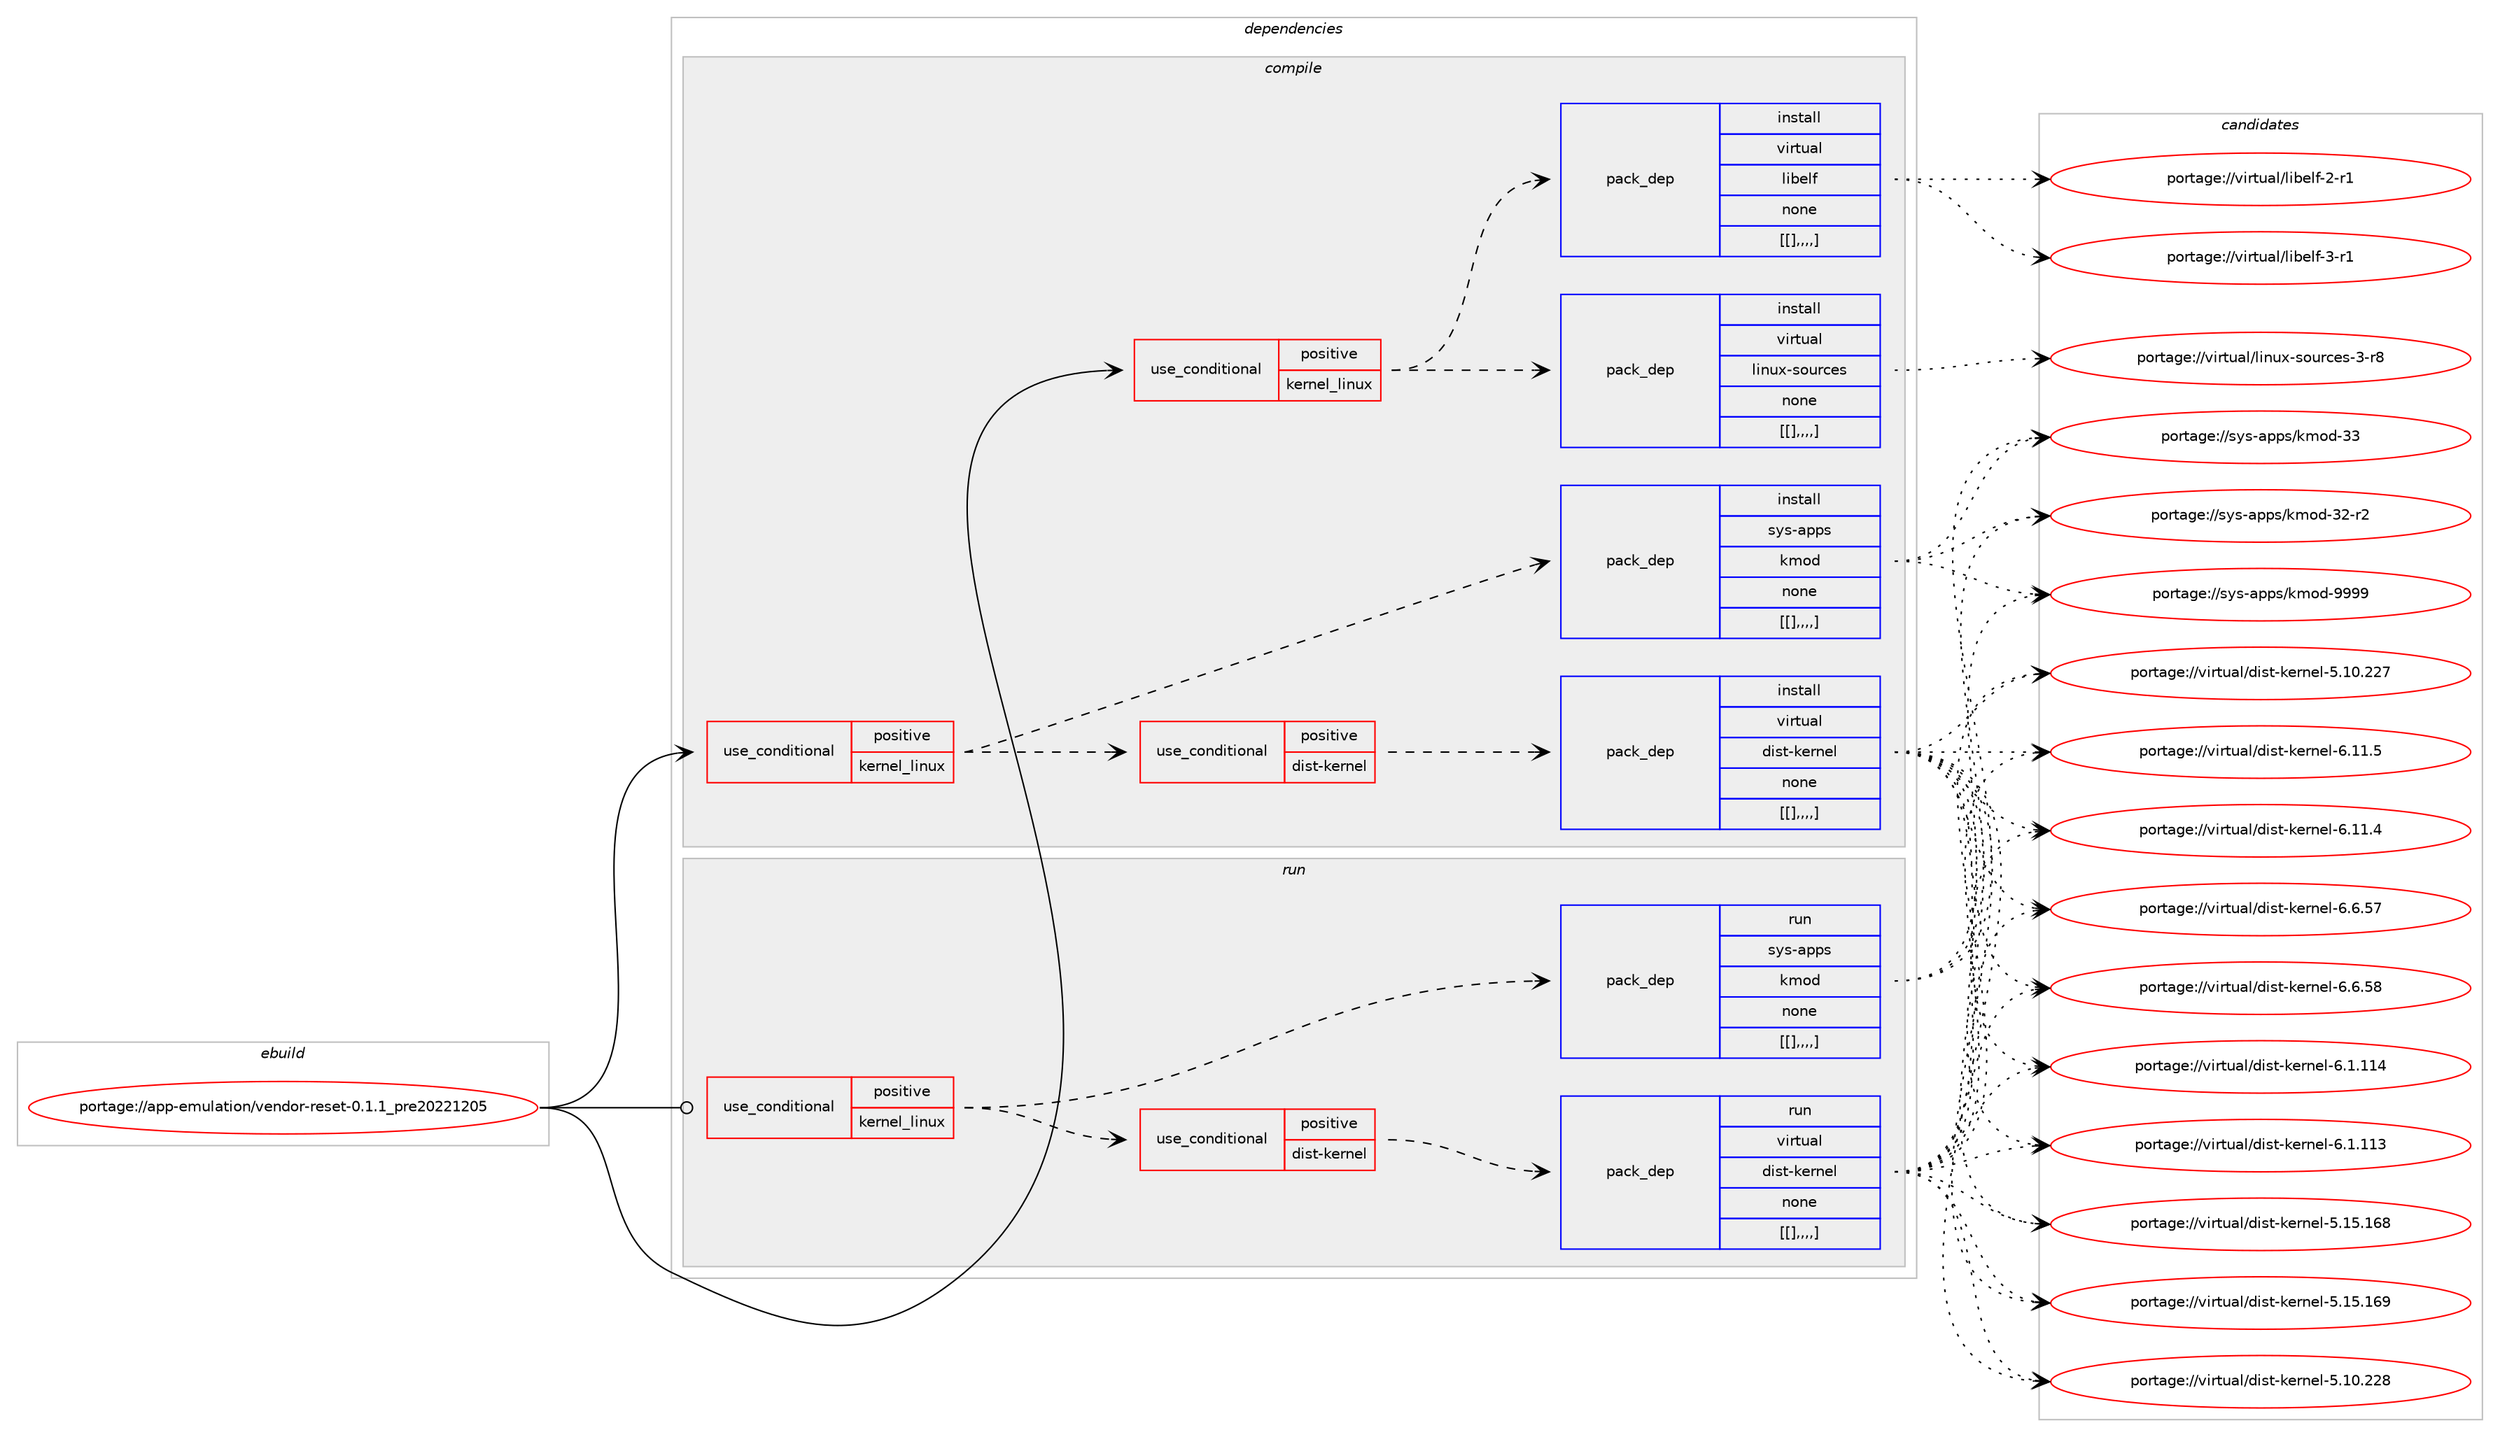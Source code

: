 digraph prolog {

# *************
# Graph options
# *************

newrank=true;
concentrate=true;
compound=true;
graph [rankdir=LR,fontname=Helvetica,fontsize=10,ranksep=1.5];#, ranksep=2.5, nodesep=0.2];
edge  [arrowhead=vee];
node  [fontname=Helvetica,fontsize=10];

# **********
# The ebuild
# **********

subgraph cluster_leftcol {
color=gray;
label=<<i>ebuild</i>>;
id [label="portage://app-emulation/vendor-reset-0.1.1_pre20221205", color=red, width=4, href="../app-emulation/vendor-reset-0.1.1_pre20221205.svg"];
}

# ****************
# The dependencies
# ****************

subgraph cluster_midcol {
color=gray;
label=<<i>dependencies</i>>;
subgraph cluster_compile {
fillcolor="#eeeeee";
style=filled;
label=<<i>compile</i>>;
subgraph cond7349 {
dependency26478 [label=<<TABLE BORDER="0" CELLBORDER="1" CELLSPACING="0" CELLPADDING="4"><TR><TD ROWSPAN="3" CELLPADDING="10">use_conditional</TD></TR><TR><TD>positive</TD></TR><TR><TD>kernel_linux</TD></TR></TABLE>>, shape=none, color=red];
subgraph pack18997 {
dependency26598 [label=<<TABLE BORDER="0" CELLBORDER="1" CELLSPACING="0" CELLPADDING="4" WIDTH="220"><TR><TD ROWSPAN="6" CELLPADDING="30">pack_dep</TD></TR><TR><TD WIDTH="110">install</TD></TR><TR><TD>sys-apps</TD></TR><TR><TD>kmod</TD></TR><TR><TD>none</TD></TR><TR><TD>[[],,,,]</TD></TR></TABLE>>, shape=none, color=blue];
}
dependency26478:e -> dependency26598:w [weight=20,style="dashed",arrowhead="vee"];
subgraph cond7393 {
dependency26624 [label=<<TABLE BORDER="0" CELLBORDER="1" CELLSPACING="0" CELLPADDING="4"><TR><TD ROWSPAN="3" CELLPADDING="10">use_conditional</TD></TR><TR><TD>positive</TD></TR><TR><TD>dist-kernel</TD></TR></TABLE>>, shape=none, color=red];
subgraph pack19082 {
dependency26638 [label=<<TABLE BORDER="0" CELLBORDER="1" CELLSPACING="0" CELLPADDING="4" WIDTH="220"><TR><TD ROWSPAN="6" CELLPADDING="30">pack_dep</TD></TR><TR><TD WIDTH="110">install</TD></TR><TR><TD>virtual</TD></TR><TR><TD>dist-kernel</TD></TR><TR><TD>none</TD></TR><TR><TD>[[],,,,]</TD></TR></TABLE>>, shape=none, color=blue];
}
dependency26624:e -> dependency26638:w [weight=20,style="dashed",arrowhead="vee"];
}
dependency26478:e -> dependency26624:w [weight=20,style="dashed",arrowhead="vee"];
}
id:e -> dependency26478:w [weight=20,style="solid",arrowhead="vee"];
subgraph cond7408 {
dependency26669 [label=<<TABLE BORDER="0" CELLBORDER="1" CELLSPACING="0" CELLPADDING="4"><TR><TD ROWSPAN="3" CELLPADDING="10">use_conditional</TD></TR><TR><TD>positive</TD></TR><TR><TD>kernel_linux</TD></TR></TABLE>>, shape=none, color=red];
subgraph pack19123 {
dependency26760 [label=<<TABLE BORDER="0" CELLBORDER="1" CELLSPACING="0" CELLPADDING="4" WIDTH="220"><TR><TD ROWSPAN="6" CELLPADDING="30">pack_dep</TD></TR><TR><TD WIDTH="110">install</TD></TR><TR><TD>virtual</TD></TR><TR><TD>linux-sources</TD></TR><TR><TD>none</TD></TR><TR><TD>[[],,,,]</TD></TR></TABLE>>, shape=none, color=blue];
}
dependency26669:e -> dependency26760:w [weight=20,style="dashed",arrowhead="vee"];
subgraph pack19190 {
dependency26806 [label=<<TABLE BORDER="0" CELLBORDER="1" CELLSPACING="0" CELLPADDING="4" WIDTH="220"><TR><TD ROWSPAN="6" CELLPADDING="30">pack_dep</TD></TR><TR><TD WIDTH="110">install</TD></TR><TR><TD>virtual</TD></TR><TR><TD>libelf</TD></TR><TR><TD>none</TD></TR><TR><TD>[[],,,,]</TD></TR></TABLE>>, shape=none, color=blue];
}
dependency26669:e -> dependency26806:w [weight=20,style="dashed",arrowhead="vee"];
}
id:e -> dependency26669:w [weight=20,style="solid",arrowhead="vee"];
}
subgraph cluster_compileandrun {
fillcolor="#eeeeee";
style=filled;
label=<<i>compile and run</i>>;
}
subgraph cluster_run {
fillcolor="#eeeeee";
style=filled;
label=<<i>run</i>>;
subgraph cond7466 {
dependency26816 [label=<<TABLE BORDER="0" CELLBORDER="1" CELLSPACING="0" CELLPADDING="4"><TR><TD ROWSPAN="3" CELLPADDING="10">use_conditional</TD></TR><TR><TD>positive</TD></TR><TR><TD>kernel_linux</TD></TR></TABLE>>, shape=none, color=red];
subgraph pack19199 {
dependency26847 [label=<<TABLE BORDER="0" CELLBORDER="1" CELLSPACING="0" CELLPADDING="4" WIDTH="220"><TR><TD ROWSPAN="6" CELLPADDING="30">pack_dep</TD></TR><TR><TD WIDTH="110">run</TD></TR><TR><TD>sys-apps</TD></TR><TR><TD>kmod</TD></TR><TR><TD>none</TD></TR><TR><TD>[[],,,,]</TD></TR></TABLE>>, shape=none, color=blue];
}
dependency26816:e -> dependency26847:w [weight=20,style="dashed",arrowhead="vee"];
subgraph cond7483 {
dependency26895 [label=<<TABLE BORDER="0" CELLBORDER="1" CELLSPACING="0" CELLPADDING="4"><TR><TD ROWSPAN="3" CELLPADDING="10">use_conditional</TD></TR><TR><TD>positive</TD></TR><TR><TD>dist-kernel</TD></TR></TABLE>>, shape=none, color=red];
subgraph pack19249 {
dependency26981 [label=<<TABLE BORDER="0" CELLBORDER="1" CELLSPACING="0" CELLPADDING="4" WIDTH="220"><TR><TD ROWSPAN="6" CELLPADDING="30">pack_dep</TD></TR><TR><TD WIDTH="110">run</TD></TR><TR><TD>virtual</TD></TR><TR><TD>dist-kernel</TD></TR><TR><TD>none</TD></TR><TR><TD>[[],,,,]</TD></TR></TABLE>>, shape=none, color=blue];
}
dependency26895:e -> dependency26981:w [weight=20,style="dashed",arrowhead="vee"];
}
dependency26816:e -> dependency26895:w [weight=20,style="dashed",arrowhead="vee"];
}
id:e -> dependency26816:w [weight=20,style="solid",arrowhead="odot"];
}
}

# **************
# The candidates
# **************

subgraph cluster_choices {
rank=same;
color=gray;
label=<<i>candidates</i>>;

subgraph choice18312 {
color=black;
nodesep=1;
choice1151211154597112112115471071091111004557575757 [label="portage://sys-apps/kmod-9999", color=red, width=4,href="../sys-apps/kmod-9999.svg"];
choice115121115459711211211547107109111100455151 [label="portage://sys-apps/kmod-33", color=red, width=4,href="../sys-apps/kmod-33.svg"];
choice1151211154597112112115471071091111004551504511450 [label="portage://sys-apps/kmod-32-r2", color=red, width=4,href="../sys-apps/kmod-32-r2.svg"];
dependency26598:e -> choice1151211154597112112115471071091111004557575757:w [style=dotted,weight="100"];
dependency26598:e -> choice115121115459711211211547107109111100455151:w [style=dotted,weight="100"];
dependency26598:e -> choice1151211154597112112115471071091111004551504511450:w [style=dotted,weight="100"];
}
subgraph choice18313 {
color=black;
nodesep=1;
choice11810511411611797108471001051151164510710111411010110845544649494653 [label="portage://virtual/dist-kernel-6.11.5", color=red, width=4,href="../virtual/dist-kernel-6.11.5.svg"];
choice11810511411611797108471001051151164510710111411010110845544649494652 [label="portage://virtual/dist-kernel-6.11.4", color=red, width=4,href="../virtual/dist-kernel-6.11.4.svg"];
choice11810511411611797108471001051151164510710111411010110845544654465356 [label="portage://virtual/dist-kernel-6.6.58", color=red, width=4,href="../virtual/dist-kernel-6.6.58.svg"];
choice11810511411611797108471001051151164510710111411010110845544654465355 [label="portage://virtual/dist-kernel-6.6.57", color=red, width=4,href="../virtual/dist-kernel-6.6.57.svg"];
choice1181051141161179710847100105115116451071011141101011084554464946494952 [label="portage://virtual/dist-kernel-6.1.114", color=red, width=4,href="../virtual/dist-kernel-6.1.114.svg"];
choice1181051141161179710847100105115116451071011141101011084554464946494951 [label="portage://virtual/dist-kernel-6.1.113", color=red, width=4,href="../virtual/dist-kernel-6.1.113.svg"];
choice118105114116117971084710010511511645107101114110101108455346495346495457 [label="portage://virtual/dist-kernel-5.15.169", color=red, width=4,href="../virtual/dist-kernel-5.15.169.svg"];
choice118105114116117971084710010511511645107101114110101108455346495346495456 [label="portage://virtual/dist-kernel-5.15.168", color=red, width=4,href="../virtual/dist-kernel-5.15.168.svg"];
choice118105114116117971084710010511511645107101114110101108455346494846505056 [label="portage://virtual/dist-kernel-5.10.228", color=red, width=4,href="../virtual/dist-kernel-5.10.228.svg"];
choice118105114116117971084710010511511645107101114110101108455346494846505055 [label="portage://virtual/dist-kernel-5.10.227", color=red, width=4,href="../virtual/dist-kernel-5.10.227.svg"];
dependency26638:e -> choice11810511411611797108471001051151164510710111411010110845544649494653:w [style=dotted,weight="100"];
dependency26638:e -> choice11810511411611797108471001051151164510710111411010110845544649494652:w [style=dotted,weight="100"];
dependency26638:e -> choice11810511411611797108471001051151164510710111411010110845544654465356:w [style=dotted,weight="100"];
dependency26638:e -> choice11810511411611797108471001051151164510710111411010110845544654465355:w [style=dotted,weight="100"];
dependency26638:e -> choice1181051141161179710847100105115116451071011141101011084554464946494952:w [style=dotted,weight="100"];
dependency26638:e -> choice1181051141161179710847100105115116451071011141101011084554464946494951:w [style=dotted,weight="100"];
dependency26638:e -> choice118105114116117971084710010511511645107101114110101108455346495346495457:w [style=dotted,weight="100"];
dependency26638:e -> choice118105114116117971084710010511511645107101114110101108455346495346495456:w [style=dotted,weight="100"];
dependency26638:e -> choice118105114116117971084710010511511645107101114110101108455346494846505056:w [style=dotted,weight="100"];
dependency26638:e -> choice118105114116117971084710010511511645107101114110101108455346494846505055:w [style=dotted,weight="100"];
}
subgraph choice18317 {
color=black;
nodesep=1;
choice1181051141161179710847108105110117120451151111171149910111545514511456 [label="portage://virtual/linux-sources-3-r8", color=red, width=4,href="../virtual/linux-sources-3-r8.svg"];
dependency26760:e -> choice1181051141161179710847108105110117120451151111171149910111545514511456:w [style=dotted,weight="100"];
}
subgraph choice18332 {
color=black;
nodesep=1;
choice11810511411611797108471081059810110810245514511449 [label="portage://virtual/libelf-3-r1", color=red, width=4,href="../virtual/libelf-3-r1.svg"];
choice11810511411611797108471081059810110810245504511449 [label="portage://virtual/libelf-2-r1", color=red, width=4,href="../virtual/libelf-2-r1.svg"];
dependency26806:e -> choice11810511411611797108471081059810110810245514511449:w [style=dotted,weight="100"];
dependency26806:e -> choice11810511411611797108471081059810110810245504511449:w [style=dotted,weight="100"];
}
subgraph choice18334 {
color=black;
nodesep=1;
choice1151211154597112112115471071091111004557575757 [label="portage://sys-apps/kmod-9999", color=red, width=4,href="../sys-apps/kmod-9999.svg"];
choice115121115459711211211547107109111100455151 [label="portage://sys-apps/kmod-33", color=red, width=4,href="../sys-apps/kmod-33.svg"];
choice1151211154597112112115471071091111004551504511450 [label="portage://sys-apps/kmod-32-r2", color=red, width=4,href="../sys-apps/kmod-32-r2.svg"];
dependency26847:e -> choice1151211154597112112115471071091111004557575757:w [style=dotted,weight="100"];
dependency26847:e -> choice115121115459711211211547107109111100455151:w [style=dotted,weight="100"];
dependency26847:e -> choice1151211154597112112115471071091111004551504511450:w [style=dotted,weight="100"];
}
subgraph choice18348 {
color=black;
nodesep=1;
choice11810511411611797108471001051151164510710111411010110845544649494653 [label="portage://virtual/dist-kernel-6.11.5", color=red, width=4,href="../virtual/dist-kernel-6.11.5.svg"];
choice11810511411611797108471001051151164510710111411010110845544649494652 [label="portage://virtual/dist-kernel-6.11.4", color=red, width=4,href="../virtual/dist-kernel-6.11.4.svg"];
choice11810511411611797108471001051151164510710111411010110845544654465356 [label="portage://virtual/dist-kernel-6.6.58", color=red, width=4,href="../virtual/dist-kernel-6.6.58.svg"];
choice11810511411611797108471001051151164510710111411010110845544654465355 [label="portage://virtual/dist-kernel-6.6.57", color=red, width=4,href="../virtual/dist-kernel-6.6.57.svg"];
choice1181051141161179710847100105115116451071011141101011084554464946494952 [label="portage://virtual/dist-kernel-6.1.114", color=red, width=4,href="../virtual/dist-kernel-6.1.114.svg"];
choice1181051141161179710847100105115116451071011141101011084554464946494951 [label="portage://virtual/dist-kernel-6.1.113", color=red, width=4,href="../virtual/dist-kernel-6.1.113.svg"];
choice118105114116117971084710010511511645107101114110101108455346495346495457 [label="portage://virtual/dist-kernel-5.15.169", color=red, width=4,href="../virtual/dist-kernel-5.15.169.svg"];
choice118105114116117971084710010511511645107101114110101108455346495346495456 [label="portage://virtual/dist-kernel-5.15.168", color=red, width=4,href="../virtual/dist-kernel-5.15.168.svg"];
choice118105114116117971084710010511511645107101114110101108455346494846505056 [label="portage://virtual/dist-kernel-5.10.228", color=red, width=4,href="../virtual/dist-kernel-5.10.228.svg"];
choice118105114116117971084710010511511645107101114110101108455346494846505055 [label="portage://virtual/dist-kernel-5.10.227", color=red, width=4,href="../virtual/dist-kernel-5.10.227.svg"];
dependency26981:e -> choice11810511411611797108471001051151164510710111411010110845544649494653:w [style=dotted,weight="100"];
dependency26981:e -> choice11810511411611797108471001051151164510710111411010110845544649494652:w [style=dotted,weight="100"];
dependency26981:e -> choice11810511411611797108471001051151164510710111411010110845544654465356:w [style=dotted,weight="100"];
dependency26981:e -> choice11810511411611797108471001051151164510710111411010110845544654465355:w [style=dotted,weight="100"];
dependency26981:e -> choice1181051141161179710847100105115116451071011141101011084554464946494952:w [style=dotted,weight="100"];
dependency26981:e -> choice1181051141161179710847100105115116451071011141101011084554464946494951:w [style=dotted,weight="100"];
dependency26981:e -> choice118105114116117971084710010511511645107101114110101108455346495346495457:w [style=dotted,weight="100"];
dependency26981:e -> choice118105114116117971084710010511511645107101114110101108455346495346495456:w [style=dotted,weight="100"];
dependency26981:e -> choice118105114116117971084710010511511645107101114110101108455346494846505056:w [style=dotted,weight="100"];
dependency26981:e -> choice118105114116117971084710010511511645107101114110101108455346494846505055:w [style=dotted,weight="100"];
}
}

}
